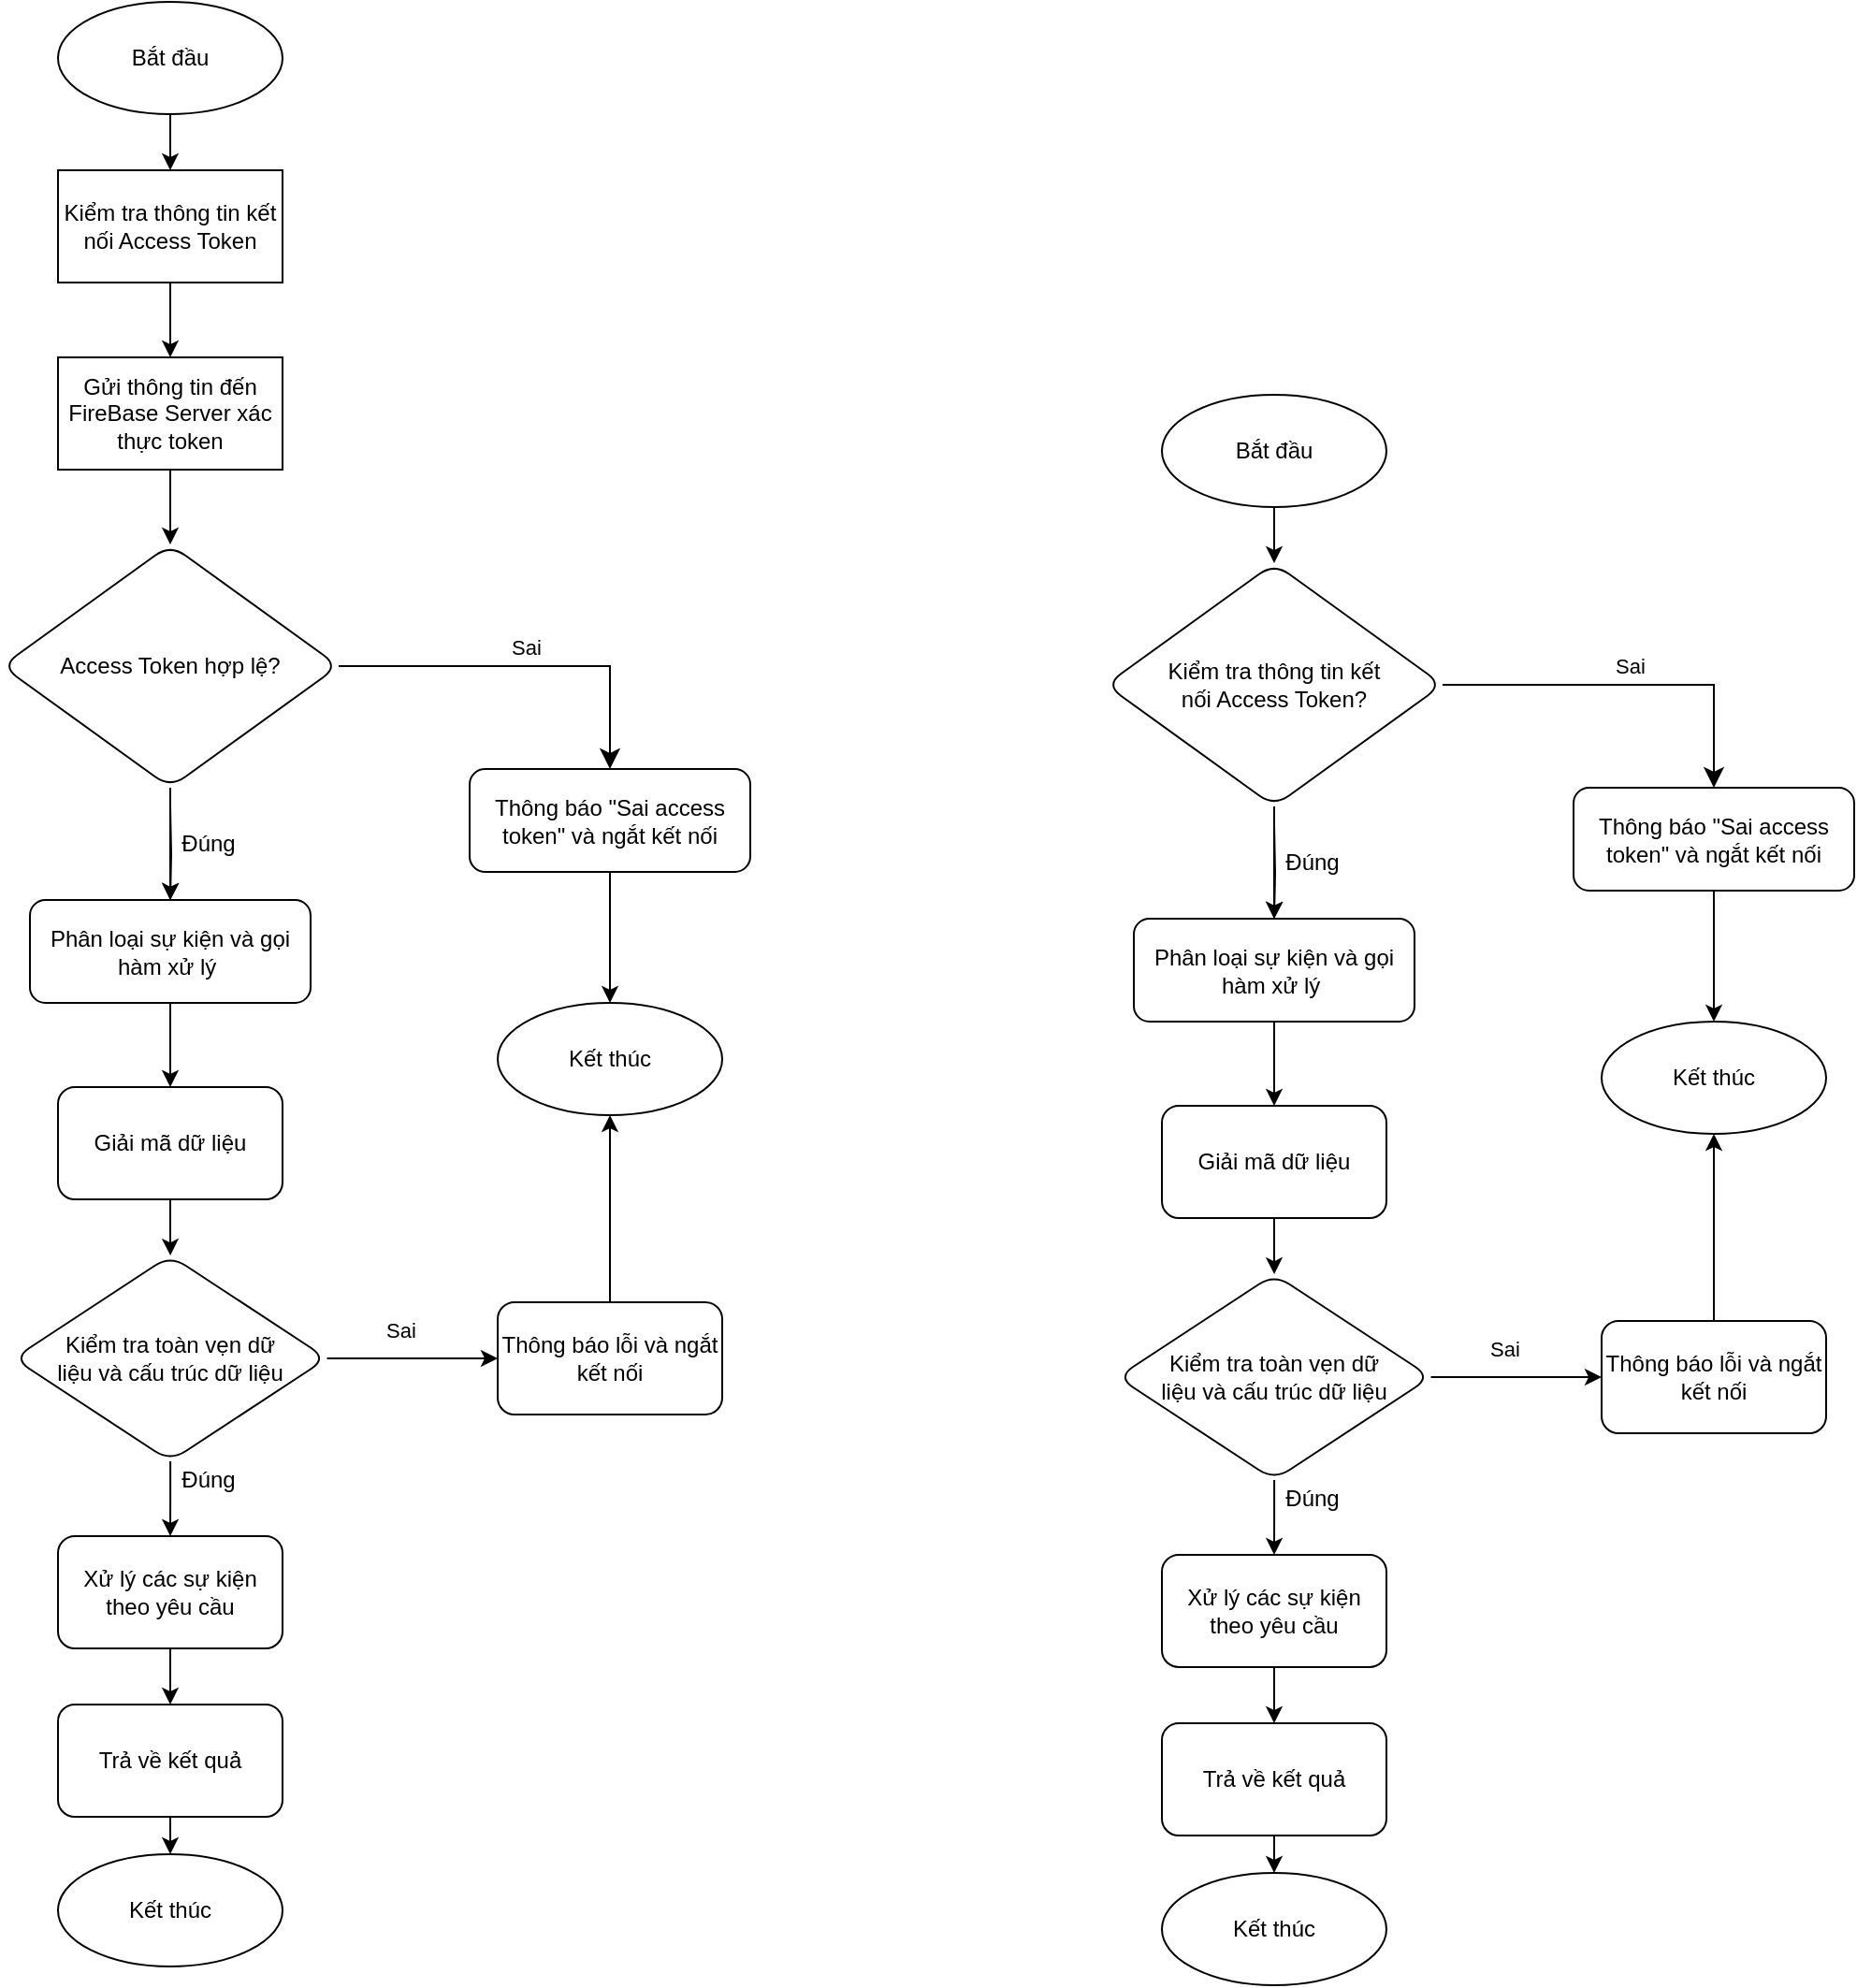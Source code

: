 <mxfile version="15.8.8" type="github">
  <diagram id="C5RBs43oDa-KdzZeNtuy" name="Page-1">
    <mxGraphModel dx="1021" dy="1698" grid="1" gridSize="10" guides="1" tooltips="1" connect="1" arrows="1" fold="1" page="1" pageScale="1" pageWidth="827" pageHeight="1169" math="0" shadow="0">
      <root>
        <mxCell id="WIyWlLk6GJQsqaUBKTNV-0" />
        <mxCell id="WIyWlLk6GJQsqaUBKTNV-1" parent="WIyWlLk6GJQsqaUBKTNV-0" />
        <mxCell id="WIyWlLk6GJQsqaUBKTNV-5" value="Sai" style="edgeStyle=orthogonalEdgeStyle;rounded=0;html=1;jettySize=auto;orthogonalLoop=1;fontSize=11;endArrow=classic;endFill=1;endSize=8;strokeWidth=1;shadow=0;labelBackgroundColor=none;" parent="WIyWlLk6GJQsqaUBKTNV-1" source="icHk0DNHgdCXzCUY5JYD-14" target="WIyWlLk6GJQsqaUBKTNV-7" edge="1">
          <mxGeometry y="10" relative="1" as="geometry">
            <mxPoint as="offset" />
            <mxPoint x="310" y="165" as="sourcePoint" />
            <Array as="points">
              <mxPoint x="455" y="165" />
            </Array>
          </mxGeometry>
        </mxCell>
        <mxCell id="icHk0DNHgdCXzCUY5JYD-9" value="" style="edgeStyle=orthogonalEdgeStyle;rounded=0;orthogonalLoop=1;jettySize=auto;html=1;endArrow=classic;endFill=1;entryX=0.5;entryY=0;entryDx=0;entryDy=0;" edge="1" parent="WIyWlLk6GJQsqaUBKTNV-1" target="icHk0DNHgdCXzCUY5JYD-10">
          <mxGeometry relative="1" as="geometry">
            <mxPoint x="220" y="240" as="sourcePoint" />
            <mxPoint x="220" y="365" as="targetPoint" />
          </mxGeometry>
        </mxCell>
        <mxCell id="icHk0DNHgdCXzCUY5JYD-5" value="" style="edgeStyle=orthogonalEdgeStyle;rounded=0;orthogonalLoop=1;jettySize=auto;html=1;endArrow=classic;endFill=1;" edge="1" parent="WIyWlLk6GJQsqaUBKTNV-1" source="WIyWlLk6GJQsqaUBKTNV-7" target="icHk0DNHgdCXzCUY5JYD-4">
          <mxGeometry relative="1" as="geometry" />
        </mxCell>
        <mxCell id="WIyWlLk6GJQsqaUBKTNV-7" value="Thông báo &quot;Sai access token&quot; và ngắt kết nối" style="rounded=1;whiteSpace=wrap;html=1;fontSize=12;glass=0;strokeWidth=1;shadow=0;" parent="WIyWlLk6GJQsqaUBKTNV-1" vertex="1">
          <mxGeometry x="380" y="220" width="150" height="55" as="geometry" />
        </mxCell>
        <mxCell id="icHk0DNHgdCXzCUY5JYD-97" value="" style="edgeStyle=orthogonalEdgeStyle;rounded=0;orthogonalLoop=1;jettySize=auto;html=1;endArrow=classic;endFill=1;entryX=0.5;entryY=0;entryDx=0;entryDy=0;" edge="1" parent="WIyWlLk6GJQsqaUBKTNV-1" source="icHk0DNHgdCXzCUY5JYD-0" target="icHk0DNHgdCXzCUY5JYD-98">
          <mxGeometry relative="1" as="geometry">
            <mxPoint x="205" y="-100" as="targetPoint" />
          </mxGeometry>
        </mxCell>
        <mxCell id="icHk0DNHgdCXzCUY5JYD-0" value="Bắt đầu" style="ellipse;whiteSpace=wrap;html=1;rounded=1;shadow=0;strokeWidth=1;glass=0;" vertex="1" parent="WIyWlLk6GJQsqaUBKTNV-1">
          <mxGeometry x="160" y="-190" width="120" height="60" as="geometry" />
        </mxCell>
        <mxCell id="icHk0DNHgdCXzCUY5JYD-4" value="Kết thúc" style="ellipse;whiteSpace=wrap;html=1;rounded=1;shadow=0;strokeWidth=1;glass=0;" vertex="1" parent="WIyWlLk6GJQsqaUBKTNV-1">
          <mxGeometry x="395" y="345" width="120" height="60" as="geometry" />
        </mxCell>
        <mxCell id="icHk0DNHgdCXzCUY5JYD-18" value="" style="edgeStyle=orthogonalEdgeStyle;rounded=0;orthogonalLoop=1;jettySize=auto;html=1;endArrow=classic;endFill=1;" edge="1" parent="WIyWlLk6GJQsqaUBKTNV-1" source="icHk0DNHgdCXzCUY5JYD-10" target="icHk0DNHgdCXzCUY5JYD-17">
          <mxGeometry relative="1" as="geometry" />
        </mxCell>
        <mxCell id="icHk0DNHgdCXzCUY5JYD-10" value="Phân loại sự kiện và gọi hàm xử lý&amp;nbsp;" style="rounded=1;whiteSpace=wrap;html=1;fontSize=12;glass=0;strokeWidth=1;shadow=0;" vertex="1" parent="WIyWlLk6GJQsqaUBKTNV-1">
          <mxGeometry x="145" y="290" width="150" height="55" as="geometry" />
        </mxCell>
        <mxCell id="icHk0DNHgdCXzCUY5JYD-11" value="Đúng" style="text;html=1;align=center;verticalAlign=middle;resizable=0;points=[];autosize=1;strokeColor=none;fillColor=none;" vertex="1" parent="WIyWlLk6GJQsqaUBKTNV-1">
          <mxGeometry x="220" y="250" width="40" height="20" as="geometry" />
        </mxCell>
        <mxCell id="icHk0DNHgdCXzCUY5JYD-16" value="" style="edgeStyle=orthogonalEdgeStyle;rounded=0;orthogonalLoop=1;jettySize=auto;html=1;endArrow=classic;endFill=1;" edge="1" parent="WIyWlLk6GJQsqaUBKTNV-1" source="icHk0DNHgdCXzCUY5JYD-14" target="icHk0DNHgdCXzCUY5JYD-10">
          <mxGeometry relative="1" as="geometry" />
        </mxCell>
        <mxCell id="icHk0DNHgdCXzCUY5JYD-14" value="&lt;span&gt;Access Token hợp lệ?&lt;/span&gt;" style="rhombus;whiteSpace=wrap;html=1;rounded=1;shadow=0;strokeWidth=1;glass=0;" vertex="1" parent="WIyWlLk6GJQsqaUBKTNV-1">
          <mxGeometry x="130" y="100" width="180" height="130" as="geometry" />
        </mxCell>
        <mxCell id="icHk0DNHgdCXzCUY5JYD-23" value="" style="edgeStyle=orthogonalEdgeStyle;rounded=0;orthogonalLoop=1;jettySize=auto;html=1;endArrow=classic;endFill=1;" edge="1" parent="WIyWlLk6GJQsqaUBKTNV-1" source="icHk0DNHgdCXzCUY5JYD-17" target="icHk0DNHgdCXzCUY5JYD-22">
          <mxGeometry relative="1" as="geometry" />
        </mxCell>
        <mxCell id="icHk0DNHgdCXzCUY5JYD-17" value="Giải mã dữ liệu" style="rounded=1;whiteSpace=wrap;html=1;shadow=0;strokeWidth=1;glass=0;" vertex="1" parent="WIyWlLk6GJQsqaUBKTNV-1">
          <mxGeometry x="160" y="390" width="120" height="60" as="geometry" />
        </mxCell>
        <mxCell id="icHk0DNHgdCXzCUY5JYD-25" value="" style="edgeStyle=orthogonalEdgeStyle;rounded=0;orthogonalLoop=1;jettySize=auto;html=1;endArrow=classic;endFill=1;" edge="1" parent="WIyWlLk6GJQsqaUBKTNV-1" source="icHk0DNHgdCXzCUY5JYD-22" target="icHk0DNHgdCXzCUY5JYD-24">
          <mxGeometry relative="1" as="geometry" />
        </mxCell>
        <mxCell id="icHk0DNHgdCXzCUY5JYD-27" value="" style="edgeStyle=orthogonalEdgeStyle;rounded=0;orthogonalLoop=1;jettySize=auto;html=1;endArrow=classic;endFill=1;" edge="1" parent="WIyWlLk6GJQsqaUBKTNV-1" source="icHk0DNHgdCXzCUY5JYD-22" target="icHk0DNHgdCXzCUY5JYD-26">
          <mxGeometry relative="1" as="geometry" />
        </mxCell>
        <mxCell id="icHk0DNHgdCXzCUY5JYD-28" value="Sai" style="edgeLabel;html=1;align=center;verticalAlign=middle;resizable=0;points=[];" vertex="1" connectable="0" parent="icHk0DNHgdCXzCUY5JYD-27">
          <mxGeometry x="-0.159" y="-1" relative="1" as="geometry">
            <mxPoint y="-16" as="offset" />
          </mxGeometry>
        </mxCell>
        <mxCell id="icHk0DNHgdCXzCUY5JYD-22" value="Kiểm tra toàn vẹn dữ &lt;br&gt;liệu và cấu trúc dữ liệu" style="rhombus;whiteSpace=wrap;html=1;rounded=1;shadow=0;strokeWidth=1;glass=0;" vertex="1" parent="WIyWlLk6GJQsqaUBKTNV-1">
          <mxGeometry x="136.25" y="480" width="167.5" height="110" as="geometry" />
        </mxCell>
        <mxCell id="icHk0DNHgdCXzCUY5JYD-38" value="" style="edgeStyle=orthogonalEdgeStyle;rounded=0;orthogonalLoop=1;jettySize=auto;html=1;endArrow=classic;endFill=1;" edge="1" parent="WIyWlLk6GJQsqaUBKTNV-1" source="icHk0DNHgdCXzCUY5JYD-24" target="icHk0DNHgdCXzCUY5JYD-37">
          <mxGeometry relative="1" as="geometry" />
        </mxCell>
        <mxCell id="icHk0DNHgdCXzCUY5JYD-24" value="Xử lý các sự kiện theo yêu cầu" style="whiteSpace=wrap;html=1;rounded=1;shadow=0;strokeWidth=1;glass=0;" vertex="1" parent="WIyWlLk6GJQsqaUBKTNV-1">
          <mxGeometry x="160" y="630" width="120" height="60" as="geometry" />
        </mxCell>
        <mxCell id="icHk0DNHgdCXzCUY5JYD-34" style="edgeStyle=orthogonalEdgeStyle;rounded=0;orthogonalLoop=1;jettySize=auto;html=1;exitX=0.5;exitY=0;exitDx=0;exitDy=0;entryX=0.5;entryY=1;entryDx=0;entryDy=0;endArrow=classic;endFill=1;" edge="1" parent="WIyWlLk6GJQsqaUBKTNV-1" source="icHk0DNHgdCXzCUY5JYD-26" target="icHk0DNHgdCXzCUY5JYD-4">
          <mxGeometry relative="1" as="geometry" />
        </mxCell>
        <mxCell id="icHk0DNHgdCXzCUY5JYD-26" value="Thông báo lỗi và ngắt kết nối" style="whiteSpace=wrap;html=1;rounded=1;shadow=0;strokeWidth=1;glass=0;" vertex="1" parent="WIyWlLk6GJQsqaUBKTNV-1">
          <mxGeometry x="395" y="505" width="120" height="60" as="geometry" />
        </mxCell>
        <mxCell id="icHk0DNHgdCXzCUY5JYD-29" value="Đúng" style="text;html=1;align=center;verticalAlign=middle;resizable=0;points=[];autosize=1;strokeColor=none;fillColor=none;" vertex="1" parent="WIyWlLk6GJQsqaUBKTNV-1">
          <mxGeometry x="220" y="590" width="40" height="20" as="geometry" />
        </mxCell>
        <mxCell id="icHk0DNHgdCXzCUY5JYD-35" value="Kết thúc" style="ellipse;whiteSpace=wrap;html=1;rounded=1;shadow=0;strokeWidth=1;glass=0;" vertex="1" parent="WIyWlLk6GJQsqaUBKTNV-1">
          <mxGeometry x="160" y="800" width="120" height="60" as="geometry" />
        </mxCell>
        <mxCell id="icHk0DNHgdCXzCUY5JYD-39" style="edgeStyle=orthogonalEdgeStyle;rounded=0;orthogonalLoop=1;jettySize=auto;html=1;exitX=0.5;exitY=1;exitDx=0;exitDy=0;entryX=0.5;entryY=0;entryDx=0;entryDy=0;endArrow=classic;endFill=1;" edge="1" parent="WIyWlLk6GJQsqaUBKTNV-1" source="icHk0DNHgdCXzCUY5JYD-37" target="icHk0DNHgdCXzCUY5JYD-35">
          <mxGeometry relative="1" as="geometry" />
        </mxCell>
        <mxCell id="icHk0DNHgdCXzCUY5JYD-37" value="Trả về kết quả" style="whiteSpace=wrap;html=1;rounded=1;shadow=0;strokeWidth=1;glass=0;" vertex="1" parent="WIyWlLk6GJQsqaUBKTNV-1">
          <mxGeometry x="160" y="720" width="120" height="60" as="geometry" />
        </mxCell>
        <mxCell id="icHk0DNHgdCXzCUY5JYD-67" value="" style="group" vertex="1" connectable="0" parent="WIyWlLk6GJQsqaUBKTNV-1">
          <mxGeometry x="720" y="20" width="400" height="850" as="geometry" />
        </mxCell>
        <mxCell id="icHk0DNHgdCXzCUY5JYD-42" value="" style="edgeStyle=orthogonalEdgeStyle;rounded=0;orthogonalLoop=1;jettySize=auto;html=1;endArrow=classic;endFill=1;entryX=0.5;entryY=0;entryDx=0;entryDy=0;" edge="1" parent="icHk0DNHgdCXzCUY5JYD-67" target="icHk0DNHgdCXzCUY5JYD-49">
          <mxGeometry relative="1" as="geometry">
            <mxPoint x="90" y="230" as="sourcePoint" />
            <mxPoint x="90" y="355" as="targetPoint" />
          </mxGeometry>
        </mxCell>
        <mxCell id="icHk0DNHgdCXzCUY5JYD-44" value="Thông báo &quot;Sai access token&quot; và ngắt kết nối" style="rounded=1;whiteSpace=wrap;html=1;fontSize=12;glass=0;strokeWidth=1;shadow=0;" vertex="1" parent="icHk0DNHgdCXzCUY5JYD-67">
          <mxGeometry x="250" y="210" width="150" height="55" as="geometry" />
        </mxCell>
        <mxCell id="icHk0DNHgdCXzCUY5JYD-46" value="Bắt đầu" style="ellipse;whiteSpace=wrap;html=1;rounded=1;shadow=0;strokeWidth=1;glass=0;" vertex="1" parent="icHk0DNHgdCXzCUY5JYD-67">
          <mxGeometry x="30" width="120" height="60" as="geometry" />
        </mxCell>
        <mxCell id="icHk0DNHgdCXzCUY5JYD-47" value="Kết thúc" style="ellipse;whiteSpace=wrap;html=1;rounded=1;shadow=0;strokeWidth=1;glass=0;" vertex="1" parent="icHk0DNHgdCXzCUY5JYD-67">
          <mxGeometry x="265" y="335" width="120" height="60" as="geometry" />
        </mxCell>
        <mxCell id="icHk0DNHgdCXzCUY5JYD-43" value="" style="edgeStyle=orthogonalEdgeStyle;rounded=0;orthogonalLoop=1;jettySize=auto;html=1;endArrow=classic;endFill=1;" edge="1" parent="icHk0DNHgdCXzCUY5JYD-67" source="icHk0DNHgdCXzCUY5JYD-44" target="icHk0DNHgdCXzCUY5JYD-47">
          <mxGeometry relative="1" as="geometry" />
        </mxCell>
        <mxCell id="icHk0DNHgdCXzCUY5JYD-49" value="Phân loại sự kiện và gọi hàm xử lý&amp;nbsp;" style="rounded=1;whiteSpace=wrap;html=1;fontSize=12;glass=0;strokeWidth=1;shadow=0;" vertex="1" parent="icHk0DNHgdCXzCUY5JYD-67">
          <mxGeometry x="15" y="280" width="150" height="55" as="geometry" />
        </mxCell>
        <mxCell id="icHk0DNHgdCXzCUY5JYD-50" value="Đúng" style="text;html=1;align=center;verticalAlign=middle;resizable=0;points=[];autosize=1;strokeColor=none;fillColor=none;" vertex="1" parent="icHk0DNHgdCXzCUY5JYD-67">
          <mxGeometry x="90" y="240" width="40" height="20" as="geometry" />
        </mxCell>
        <mxCell id="icHk0DNHgdCXzCUY5JYD-51" value="" style="edgeStyle=orthogonalEdgeStyle;rounded=0;orthogonalLoop=1;jettySize=auto;html=1;endArrow=classic;endFill=1;" edge="1" parent="icHk0DNHgdCXzCUY5JYD-67" source="icHk0DNHgdCXzCUY5JYD-52" target="icHk0DNHgdCXzCUY5JYD-49">
          <mxGeometry relative="1" as="geometry" />
        </mxCell>
        <mxCell id="icHk0DNHgdCXzCUY5JYD-52" value="&lt;span&gt;Kiểm tra thông tin kết &lt;br&gt;nối Access Token?&lt;/span&gt;" style="rhombus;whiteSpace=wrap;html=1;rounded=1;shadow=0;strokeWidth=1;glass=0;" vertex="1" parent="icHk0DNHgdCXzCUY5JYD-67">
          <mxGeometry y="90" width="180" height="130" as="geometry" />
        </mxCell>
        <mxCell id="icHk0DNHgdCXzCUY5JYD-41" value="Sai" style="edgeStyle=orthogonalEdgeStyle;rounded=0;html=1;jettySize=auto;orthogonalLoop=1;fontSize=11;endArrow=classic;endFill=1;endSize=8;strokeWidth=1;shadow=0;labelBackgroundColor=none;" edge="1" parent="icHk0DNHgdCXzCUY5JYD-67" source="icHk0DNHgdCXzCUY5JYD-52" target="icHk0DNHgdCXzCUY5JYD-44">
          <mxGeometry y="10" relative="1" as="geometry">
            <mxPoint as="offset" />
            <mxPoint x="180" y="155" as="sourcePoint" />
            <Array as="points">
              <mxPoint x="325" y="155" />
            </Array>
          </mxGeometry>
        </mxCell>
        <mxCell id="icHk0DNHgdCXzCUY5JYD-45" value="" style="edgeStyle=orthogonalEdgeStyle;rounded=0;orthogonalLoop=1;jettySize=auto;html=1;endArrow=classic;endFill=1;" edge="1" parent="icHk0DNHgdCXzCUY5JYD-67" source="icHk0DNHgdCXzCUY5JYD-46" target="icHk0DNHgdCXzCUY5JYD-52">
          <mxGeometry relative="1" as="geometry">
            <mxPoint x="90" y="80" as="targetPoint" />
          </mxGeometry>
        </mxCell>
        <mxCell id="icHk0DNHgdCXzCUY5JYD-54" value="Giải mã dữ liệu" style="rounded=1;whiteSpace=wrap;html=1;shadow=0;strokeWidth=1;glass=0;" vertex="1" parent="icHk0DNHgdCXzCUY5JYD-67">
          <mxGeometry x="30" y="380" width="120" height="60" as="geometry" />
        </mxCell>
        <mxCell id="icHk0DNHgdCXzCUY5JYD-48" value="" style="edgeStyle=orthogonalEdgeStyle;rounded=0;orthogonalLoop=1;jettySize=auto;html=1;endArrow=classic;endFill=1;" edge="1" parent="icHk0DNHgdCXzCUY5JYD-67" source="icHk0DNHgdCXzCUY5JYD-49" target="icHk0DNHgdCXzCUY5JYD-54">
          <mxGeometry relative="1" as="geometry" />
        </mxCell>
        <mxCell id="icHk0DNHgdCXzCUY5JYD-58" value="Kiểm tra toàn vẹn dữ &lt;br&gt;liệu và cấu trúc dữ liệu" style="rhombus;whiteSpace=wrap;html=1;rounded=1;shadow=0;strokeWidth=1;glass=0;" vertex="1" parent="icHk0DNHgdCXzCUY5JYD-67">
          <mxGeometry x="6.25" y="470" width="167.5" height="110" as="geometry" />
        </mxCell>
        <mxCell id="icHk0DNHgdCXzCUY5JYD-53" value="" style="edgeStyle=orthogonalEdgeStyle;rounded=0;orthogonalLoop=1;jettySize=auto;html=1;endArrow=classic;endFill=1;" edge="1" parent="icHk0DNHgdCXzCUY5JYD-67" source="icHk0DNHgdCXzCUY5JYD-54" target="icHk0DNHgdCXzCUY5JYD-58">
          <mxGeometry relative="1" as="geometry" />
        </mxCell>
        <mxCell id="icHk0DNHgdCXzCUY5JYD-60" value="Xử lý các sự kiện theo yêu cầu" style="whiteSpace=wrap;html=1;rounded=1;shadow=0;strokeWidth=1;glass=0;" vertex="1" parent="icHk0DNHgdCXzCUY5JYD-67">
          <mxGeometry x="30" y="620" width="120" height="60" as="geometry" />
        </mxCell>
        <mxCell id="icHk0DNHgdCXzCUY5JYD-55" value="" style="edgeStyle=orthogonalEdgeStyle;rounded=0;orthogonalLoop=1;jettySize=auto;html=1;endArrow=classic;endFill=1;" edge="1" parent="icHk0DNHgdCXzCUY5JYD-67" source="icHk0DNHgdCXzCUY5JYD-58" target="icHk0DNHgdCXzCUY5JYD-60">
          <mxGeometry relative="1" as="geometry" />
        </mxCell>
        <mxCell id="icHk0DNHgdCXzCUY5JYD-61" style="edgeStyle=orthogonalEdgeStyle;rounded=0;orthogonalLoop=1;jettySize=auto;html=1;exitX=0.5;exitY=0;exitDx=0;exitDy=0;entryX=0.5;entryY=1;entryDx=0;entryDy=0;endArrow=classic;endFill=1;" edge="1" parent="icHk0DNHgdCXzCUY5JYD-67" source="icHk0DNHgdCXzCUY5JYD-62" target="icHk0DNHgdCXzCUY5JYD-47">
          <mxGeometry relative="1" as="geometry" />
        </mxCell>
        <mxCell id="icHk0DNHgdCXzCUY5JYD-62" value="Thông báo lỗi và ngắt kết nối" style="whiteSpace=wrap;html=1;rounded=1;shadow=0;strokeWidth=1;glass=0;" vertex="1" parent="icHk0DNHgdCXzCUY5JYD-67">
          <mxGeometry x="265" y="495" width="120" height="60" as="geometry" />
        </mxCell>
        <mxCell id="icHk0DNHgdCXzCUY5JYD-56" value="" style="edgeStyle=orthogonalEdgeStyle;rounded=0;orthogonalLoop=1;jettySize=auto;html=1;endArrow=classic;endFill=1;" edge="1" parent="icHk0DNHgdCXzCUY5JYD-67" source="icHk0DNHgdCXzCUY5JYD-58" target="icHk0DNHgdCXzCUY5JYD-62">
          <mxGeometry relative="1" as="geometry" />
        </mxCell>
        <mxCell id="icHk0DNHgdCXzCUY5JYD-57" value="Sai" style="edgeLabel;html=1;align=center;verticalAlign=middle;resizable=0;points=[];" vertex="1" connectable="0" parent="icHk0DNHgdCXzCUY5JYD-56">
          <mxGeometry x="-0.159" y="-1" relative="1" as="geometry">
            <mxPoint y="-16" as="offset" />
          </mxGeometry>
        </mxCell>
        <mxCell id="icHk0DNHgdCXzCUY5JYD-63" value="Đúng" style="text;html=1;align=center;verticalAlign=middle;resizable=0;points=[];autosize=1;strokeColor=none;fillColor=none;" vertex="1" parent="icHk0DNHgdCXzCUY5JYD-67">
          <mxGeometry x="90" y="580" width="40" height="20" as="geometry" />
        </mxCell>
        <mxCell id="icHk0DNHgdCXzCUY5JYD-64" value="Kết thúc" style="ellipse;whiteSpace=wrap;html=1;rounded=1;shadow=0;strokeWidth=1;glass=0;" vertex="1" parent="icHk0DNHgdCXzCUY5JYD-67">
          <mxGeometry x="30" y="790" width="120" height="60" as="geometry" />
        </mxCell>
        <mxCell id="icHk0DNHgdCXzCUY5JYD-65" style="edgeStyle=orthogonalEdgeStyle;rounded=0;orthogonalLoop=1;jettySize=auto;html=1;exitX=0.5;exitY=1;exitDx=0;exitDy=0;entryX=0.5;entryY=0;entryDx=0;entryDy=0;endArrow=classic;endFill=1;" edge="1" parent="icHk0DNHgdCXzCUY5JYD-67" source="icHk0DNHgdCXzCUY5JYD-66" target="icHk0DNHgdCXzCUY5JYD-64">
          <mxGeometry relative="1" as="geometry" />
        </mxCell>
        <mxCell id="icHk0DNHgdCXzCUY5JYD-66" value="Trả về kết quả" style="whiteSpace=wrap;html=1;rounded=1;shadow=0;strokeWidth=1;glass=0;" vertex="1" parent="icHk0DNHgdCXzCUY5JYD-67">
          <mxGeometry x="30" y="710" width="120" height="60" as="geometry" />
        </mxCell>
        <mxCell id="icHk0DNHgdCXzCUY5JYD-59" value="" style="edgeStyle=orthogonalEdgeStyle;rounded=0;orthogonalLoop=1;jettySize=auto;html=1;endArrow=classic;endFill=1;" edge="1" parent="icHk0DNHgdCXzCUY5JYD-67" source="icHk0DNHgdCXzCUY5JYD-60" target="icHk0DNHgdCXzCUY5JYD-66">
          <mxGeometry relative="1" as="geometry" />
        </mxCell>
        <mxCell id="icHk0DNHgdCXzCUY5JYD-101" value="" style="edgeStyle=orthogonalEdgeStyle;rounded=0;orthogonalLoop=1;jettySize=auto;html=1;endArrow=classic;endFill=1;" edge="1" parent="WIyWlLk6GJQsqaUBKTNV-1" source="icHk0DNHgdCXzCUY5JYD-98" target="icHk0DNHgdCXzCUY5JYD-99">
          <mxGeometry relative="1" as="geometry" />
        </mxCell>
        <mxCell id="icHk0DNHgdCXzCUY5JYD-98" value="&lt;span&gt;Kiểm tra thông tin kết&lt;/span&gt;&lt;br&gt;&lt;span&gt;nối Access Token&lt;/span&gt;" style="rounded=0;whiteSpace=wrap;html=1;" vertex="1" parent="WIyWlLk6GJQsqaUBKTNV-1">
          <mxGeometry x="160" y="-100" width="120" height="60" as="geometry" />
        </mxCell>
        <mxCell id="icHk0DNHgdCXzCUY5JYD-100" value="" style="edgeStyle=orthogonalEdgeStyle;rounded=0;orthogonalLoop=1;jettySize=auto;html=1;endArrow=classic;endFill=1;" edge="1" parent="WIyWlLk6GJQsqaUBKTNV-1" source="icHk0DNHgdCXzCUY5JYD-99" target="icHk0DNHgdCXzCUY5JYD-14">
          <mxGeometry relative="1" as="geometry" />
        </mxCell>
        <mxCell id="icHk0DNHgdCXzCUY5JYD-99" value="Gửi thông tin đến FireBase Server xác thực token" style="rounded=0;whiteSpace=wrap;html=1;" vertex="1" parent="WIyWlLk6GJQsqaUBKTNV-1">
          <mxGeometry x="160" width="120" height="60" as="geometry" />
        </mxCell>
      </root>
    </mxGraphModel>
  </diagram>
</mxfile>
